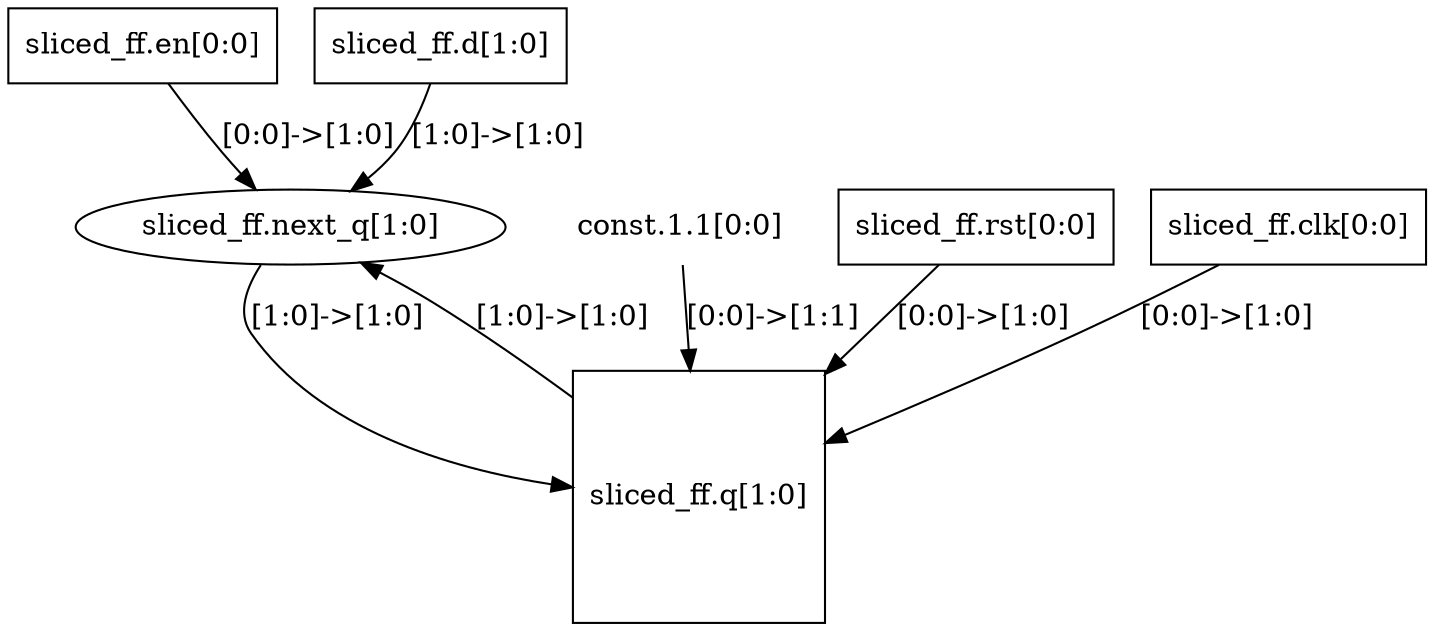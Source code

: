 digraph G {
	"sliced_ff.en" -> "sliced_ff.next_q"[label="[0:0]->[1:0]"];
	"sliced_ff.q" -> "sliced_ff.next_q"[label="[1:0]->[1:0]"];
	"sliced_ff.d" -> "sliced_ff.next_q"[label="[1:0]->[1:0]"];
	"const.1.1" [shape=none, label="const.1.1[0:0]"];
	"const.1.1" -> "sliced_ff.q"[label="[0:0]->[1:1]"];
	"sliced_ff.rst" -> "sliced_ff.q"[label="[0:0]->[1:0]"];
	"sliced_ff.clk" -> "sliced_ff.q"[label="[0:0]->[1:0]"];
	"sliced_ff.next_q" -> "sliced_ff.q"[label="[1:0]->[1:0]"];
	"sliced_ff.clk" [shape=rectangle, label="sliced_ff.clk[0:0]"];
	"sliced_ff.d" [shape=rectangle, label="sliced_ff.d[1:0]"];
	"sliced_ff.en" [shape=rectangle, label="sliced_ff.en[0:0]"];
	"sliced_ff.next_q" [shape=ellipse, label="sliced_ff.next_q[1:0]"];
	"sliced_ff.q" [shape=square, label="sliced_ff.q[1:0]"];
	"sliced_ff.rst" [shape=rectangle, label="sliced_ff.rst[0:0]"];
}
